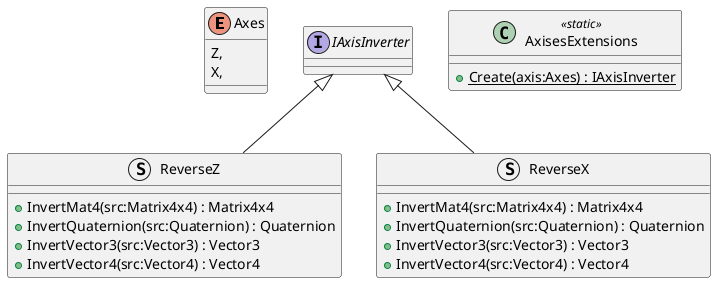 @startuml
enum Axes {
    Z,
    X,
}
interface IAxisInverter {
}
struct ReverseZ {
    + InvertMat4(src:Matrix4x4) : Matrix4x4
    + InvertQuaternion(src:Quaternion) : Quaternion
    + InvertVector3(src:Vector3) : Vector3
    + InvertVector4(src:Vector4) : Vector4
}
struct ReverseX {
    + InvertMat4(src:Matrix4x4) : Matrix4x4
    + InvertQuaternion(src:Quaternion) : Quaternion
    + InvertVector3(src:Vector3) : Vector3
    + InvertVector4(src:Vector4) : Vector4
}
class AxisesExtensions <<static>> {
    + {static} Create(axis:Axes) : IAxisInverter
}
IAxisInverter <|-- ReverseZ
IAxisInverter <|-- ReverseX
@enduml
